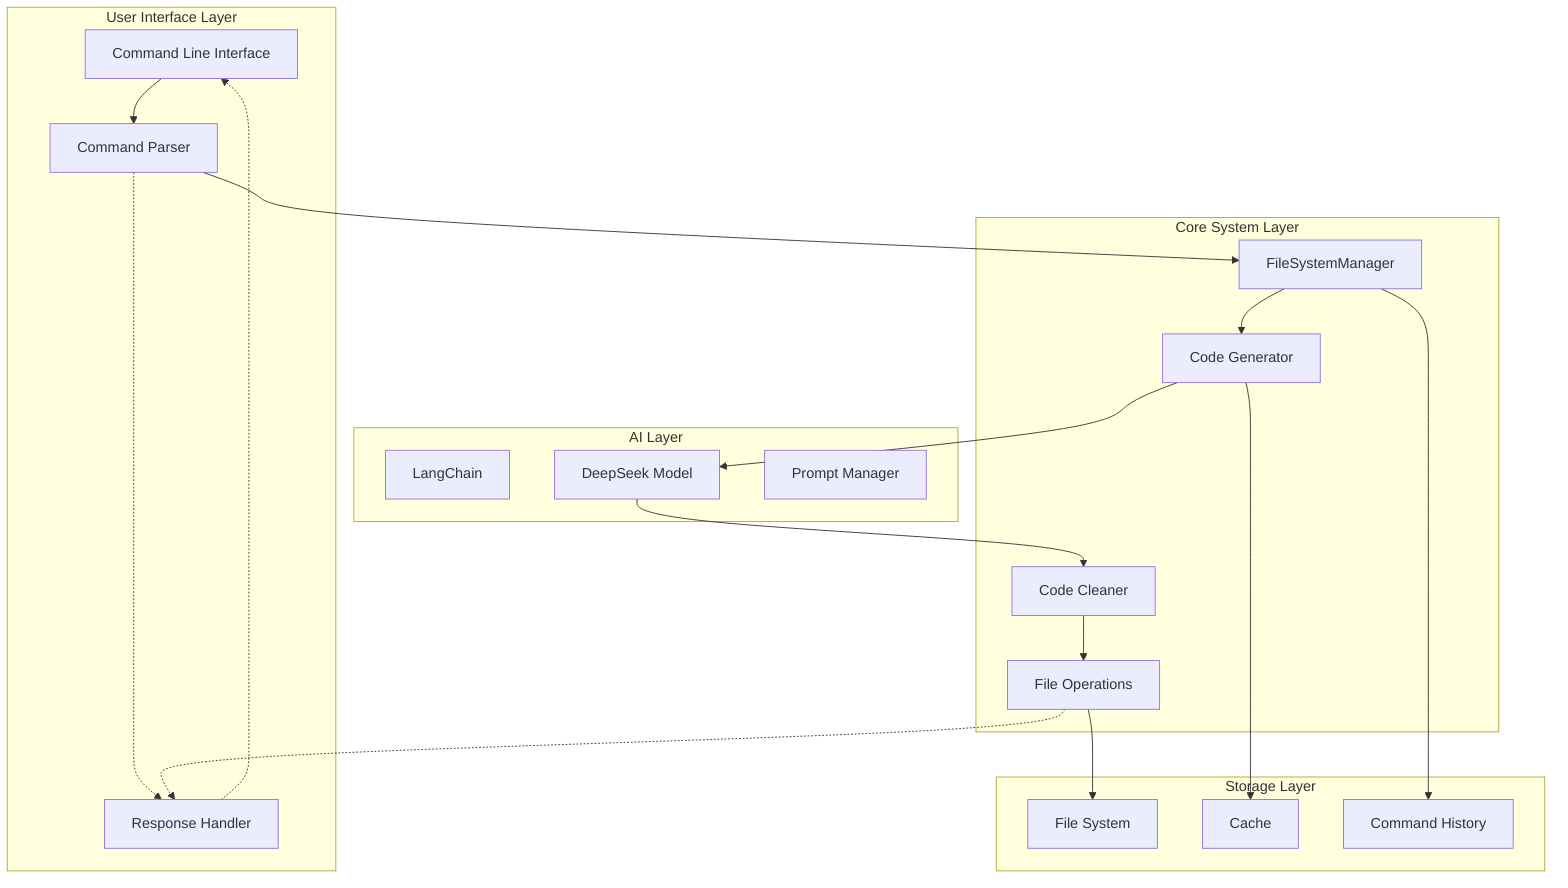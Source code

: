 graph TD
    %% System Architecture Diagram
    subgraph UserInterface["User Interface Layer"]
        CLI[Command Line Interface]
        Parser[Command Parser]
        Response[Response Handler]
    end

    subgraph CoreSystem["Core System Layer"]
        FSM[FileSystemManager]
        CodeGen[Code Generator]
        CodeClean[Code Cleaner]
        FileOps[File Operations]
    end

    subgraph AILayer["AI Layer"]
        LangChain[LangChain]
        AIModel[DeepSeek Model]
        Prompt[Prompt Manager]
    end

    subgraph Storage["Storage Layer"]
        FS[File System]
        Cache[Cache]
        History[Command History]
    end

    %% Connections
    CLI --> Parser
    Parser --> FSM
    FSM --> CodeGen
    CodeGen --> AIModel
    AIModel --> CodeClean
    CodeClean --> FileOps
    FileOps --> FS
    FSM --> History
    CodeGen --> Cache

    %% Data Flow
    Parser -.-> Response
    FileOps -.-> Response
    Response -.-> CLI